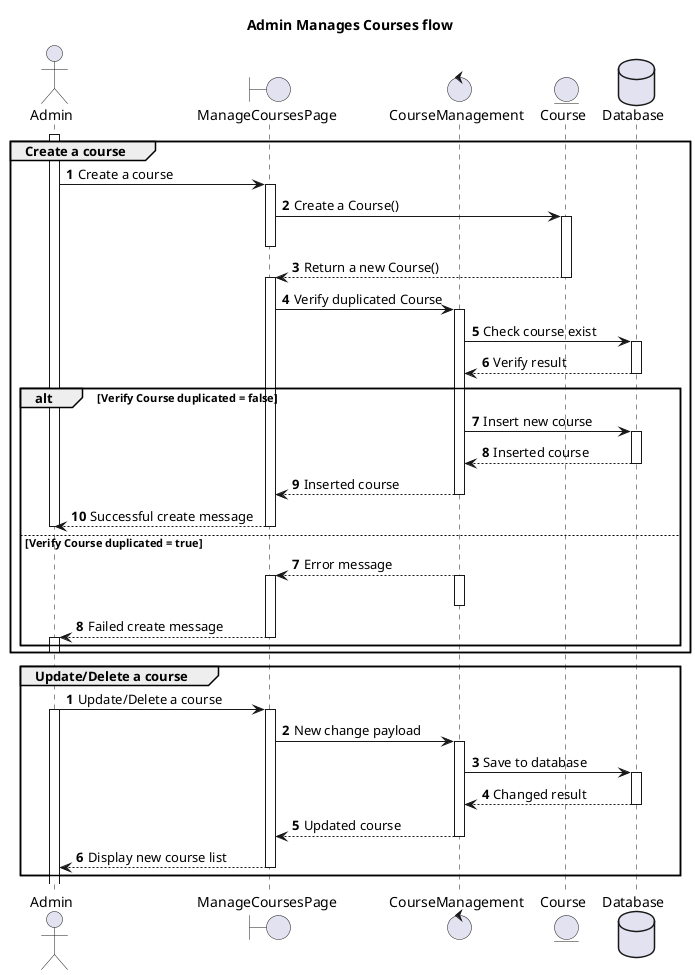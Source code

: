 @startuml Manage Courses flow

title Admin Manages Courses flow

actor Admin
boundary ManageCoursesPage
control CourseManagement
entity Course
database Database

group Create a course
  autonumber
  activate Admin
  Admin -> ManageCoursesPage: Create a course
  activate ManageCoursesPage
  ManageCoursesPage -> Course: Create a Course()
  activate Course
  deactivate ManageCoursesPage
  Course --> ManageCoursesPage: Return a new Course()
  deactivate Course
  activate ManageCoursesPage
  ManageCoursesPage -> CourseManagement: Verify duplicated Course
  activate CourseManagement
  CourseManagement -> Database: Check course exist
  activate Database
  Database --> CourseManagement: Verify result
  deactivate Database

  alt Verify Course duplicated = false
    CourseManagement -> Database: Insert new course
    activate Database
    Database --> CourseManagement: Inserted course
    deactivate Database
    CourseManagement --> ManageCoursesPage: Inserted course
    deactivate CourseManagement
    ManageCoursesPage --> Admin: Successful create message
    deactivate ManageCoursesPage
    deactivate Admin
  else Verify Course duplicated = true
    autonumber 7
    CourseManagement --> ManageCoursesPage: Error message
    activate CourseManagement
    deactivate CourseManagement
    activate ManageCoursesPage
    ManageCoursesPage --> Admin: Failed create message
    deactivate ManageCoursesPage
    activate Admin
    deactivate Admin
  end
  deactivate Admin
end

group Update/Delete a course
  autonumber
  Admin -> ManageCoursesPage: Update/Delete a course
  activate Admin
  activate ManageCoursesPage
  ManageCoursesPage -> CourseManagement: New change payload
  activate CourseManagement
  CourseManagement -> Database: Save to database
  activate Database
  Database --> CourseManagement: Changed result
  deactivate Database
  CourseManagement --> ManageCoursesPage: Updated course
  deactivate CourseManagement
  ManageCoursesPage --> Admin: Display new course list
  deactivate ManageCoursesPage
end

@enduml
